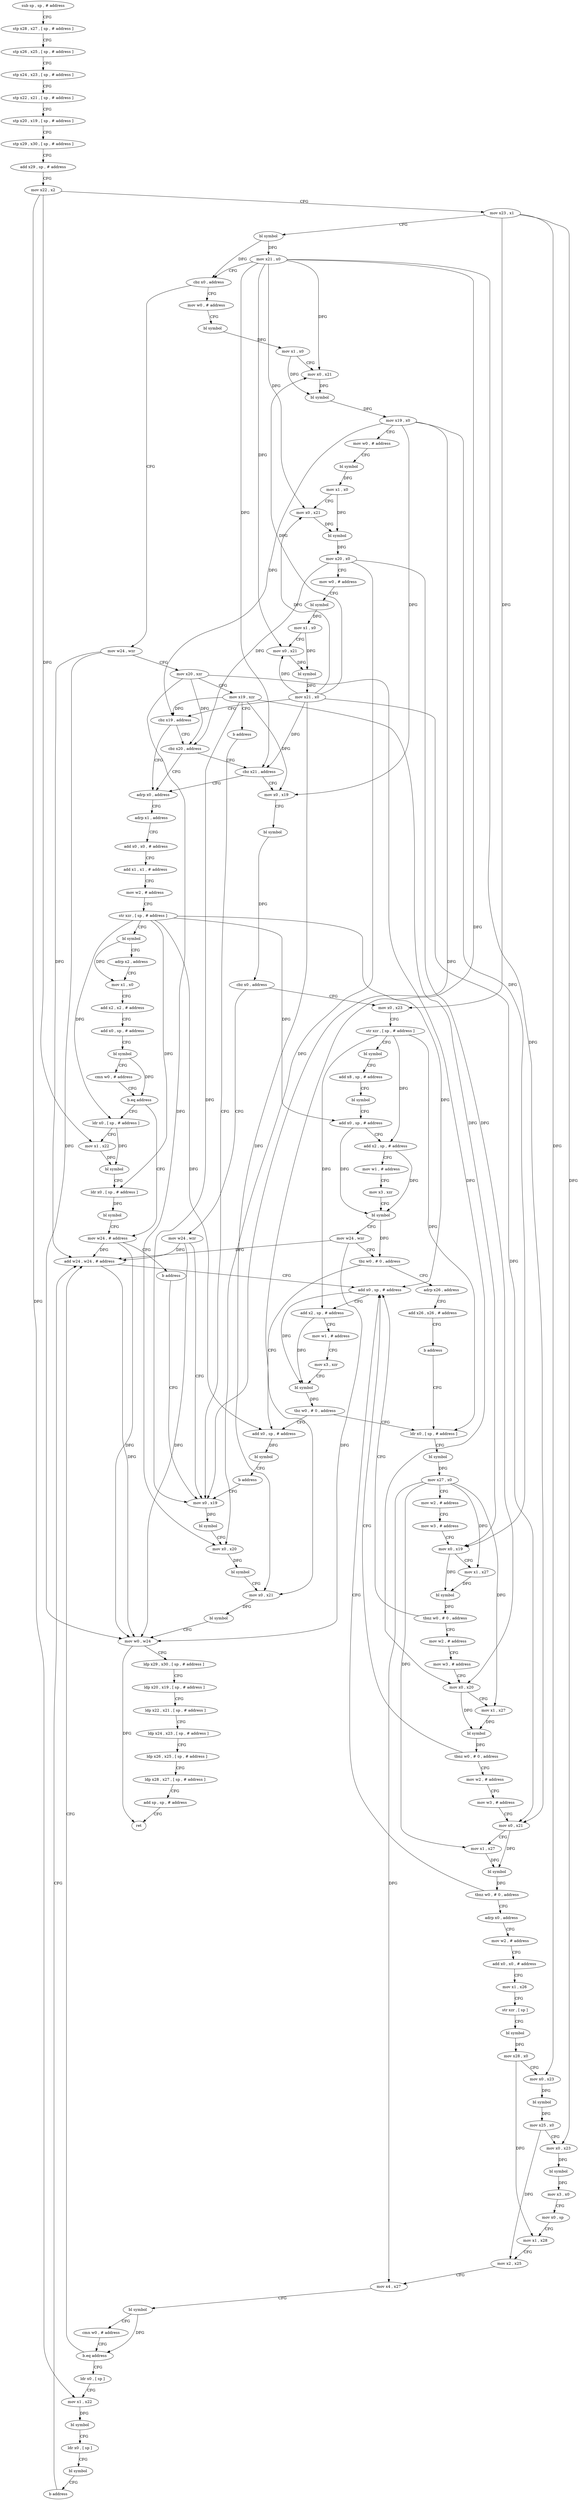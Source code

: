 digraph "func" {
"107476" [label = "sub sp , sp , # address" ]
"107480" [label = "stp x28 , x27 , [ sp , # address ]" ]
"107484" [label = "stp x26 , x25 , [ sp , # address ]" ]
"107488" [label = "stp x24 , x23 , [ sp , # address ]" ]
"107492" [label = "stp x22 , x21 , [ sp , # address ]" ]
"107496" [label = "stp x20 , x19 , [ sp , # address ]" ]
"107500" [label = "stp x29 , x30 , [ sp , # address ]" ]
"107504" [label = "add x29 , sp , # address" ]
"107508" [label = "mov x22 , x2" ]
"107512" [label = "mov x23 , x1" ]
"107516" [label = "bl symbol" ]
"107520" [label = "mov x21 , x0" ]
"107524" [label = "cbz x0 , address" ]
"107900" [label = "mov w24 , wzr" ]
"107528" [label = "mov w0 , # address" ]
"107904" [label = "mov x20 , xzr" ]
"107908" [label = "mov x19 , xzr" ]
"107912" [label = "b address" ]
"108016" [label = "mov x0 , x19" ]
"107532" [label = "bl symbol" ]
"107536" [label = "mov x1 , x0" ]
"107540" [label = "mov x0 , x21" ]
"107544" [label = "bl symbol" ]
"107548" [label = "mov x19 , x0" ]
"107552" [label = "mov w0 , # address" ]
"107556" [label = "bl symbol" ]
"107560" [label = "mov x1 , x0" ]
"107564" [label = "mov x0 , x21" ]
"107568" [label = "bl symbol" ]
"107572" [label = "mov x20 , x0" ]
"107576" [label = "mov w0 , # address" ]
"107580" [label = "bl symbol" ]
"107584" [label = "mov x1 , x0" ]
"107588" [label = "mov x0 , x21" ]
"107592" [label = "bl symbol" ]
"107596" [label = "mov x21 , x0" ]
"107600" [label = "cbz x19 , address" ]
"107916" [label = "adrp x0 , address" ]
"107604" [label = "cbz x20 , address" ]
"108020" [label = "bl symbol" ]
"108024" [label = "mov x0 , x20" ]
"108028" [label = "bl symbol" ]
"108032" [label = "mov x0 , x21" ]
"108036" [label = "bl symbol" ]
"108040" [label = "mov w0 , w24" ]
"108044" [label = "ldp x29 , x30 , [ sp , # address ]" ]
"108048" [label = "ldp x20 , x19 , [ sp , # address ]" ]
"108052" [label = "ldp x22 , x21 , [ sp , # address ]" ]
"108056" [label = "ldp x24 , x23 , [ sp , # address ]" ]
"108060" [label = "ldp x26 , x25 , [ sp , # address ]" ]
"108064" [label = "ldp x28 , x27 , [ sp , # address ]" ]
"108068" [label = "add sp , sp , # address" ]
"108072" [label = "ret" ]
"107920" [label = "adrp x1 , address" ]
"107924" [label = "add x0 , x0 , # address" ]
"107928" [label = "add x1 , x1 , # address" ]
"107932" [label = "mov w2 , # address" ]
"107936" [label = "str xzr , [ sp , # address ]" ]
"107940" [label = "bl symbol" ]
"107944" [label = "adrp x2 , address" ]
"107948" [label = "mov x1 , x0" ]
"107952" [label = "add x2 , x2 , # address" ]
"107956" [label = "add x0 , sp , # address" ]
"107960" [label = "bl symbol" ]
"107964" [label = "cmn w0 , # address" ]
"107968" [label = "b.eq address" ]
"107992" [label = "mov w24 , # address" ]
"107972" [label = "ldr x0 , [ sp , # address ]" ]
"107608" [label = "cbz x21 , address" ]
"107996" [label = "b address" ]
"107976" [label = "mov x1 , x22" ]
"107980" [label = "bl symbol" ]
"107984" [label = "ldr x0 , [ sp , # address ]" ]
"107988" [label = "bl symbol" ]
"107612" [label = "mov x0 , x19" ]
"107616" [label = "bl symbol" ]
"107620" [label = "cbz x0 , address" ]
"108012" [label = "mov w24 , wzr" ]
"107624" [label = "mov x0 , x23" ]
"107628" [label = "str xzr , [ sp , # address ]" ]
"107632" [label = "bl symbol" ]
"107636" [label = "add x8 , sp , # address" ]
"107640" [label = "bl symbol" ]
"107644" [label = "add x0 , sp , # address" ]
"107648" [label = "add x2 , sp , # address" ]
"107652" [label = "mov w1 , # address" ]
"107656" [label = "mov x3 , xzr" ]
"107660" [label = "bl symbol" ]
"107664" [label = "mov w24 , wzr" ]
"107668" [label = "tbz w0 , # 0 , address" ]
"108000" [label = "add x0 , sp , # address" ]
"107672" [label = "adrp x26 , address" ]
"108004" [label = "bl symbol" ]
"108008" [label = "b address" ]
"107676" [label = "add x26 , x26 , # address" ]
"107680" [label = "b address" ]
"107712" [label = "ldr x0 , [ sp , # address ]" ]
"107716" [label = "bl symbol" ]
"107720" [label = "mov x27 , x0" ]
"107724" [label = "mov w2 , # address" ]
"107728" [label = "mov w3 , # address" ]
"107732" [label = "mov x0 , x19" ]
"107736" [label = "mov x1 , x27" ]
"107740" [label = "bl symbol" ]
"107744" [label = "tbnz w0 , # 0 , address" ]
"107688" [label = "add x0 , sp , # address" ]
"107748" [label = "mov w2 , # address" ]
"107692" [label = "add x2 , sp , # address" ]
"107696" [label = "mov w1 , # address" ]
"107700" [label = "mov x3 , xzr" ]
"107704" [label = "bl symbol" ]
"107708" [label = "tbz w0 , # 0 , address" ]
"107752" [label = "mov w3 , # address" ]
"107756" [label = "mov x0 , x20" ]
"107760" [label = "mov x1 , x27" ]
"107764" [label = "bl symbol" ]
"107768" [label = "tbnz w0 , # 0 , address" ]
"107772" [label = "mov w2 , # address" ]
"107776" [label = "mov w3 , # address" ]
"107780" [label = "mov x0 , x21" ]
"107784" [label = "mov x1 , x27" ]
"107788" [label = "bl symbol" ]
"107792" [label = "tbnz w0 , # 0 , address" ]
"107796" [label = "adrp x0 , address" ]
"107800" [label = "mov w2 , # address" ]
"107804" [label = "add x0 , x0 , # address" ]
"107808" [label = "mov x1 , x26" ]
"107812" [label = "str xzr , [ sp ]" ]
"107816" [label = "bl symbol" ]
"107820" [label = "mov x28 , x0" ]
"107824" [label = "mov x0 , x23" ]
"107828" [label = "bl symbol" ]
"107832" [label = "mov x25 , x0" ]
"107836" [label = "mov x0 , x23" ]
"107840" [label = "bl symbol" ]
"107844" [label = "mov x3 , x0" ]
"107848" [label = "mov x0 , sp" ]
"107852" [label = "mov x1 , x28" ]
"107856" [label = "mov x2 , x25" ]
"107860" [label = "mov x4 , x27" ]
"107864" [label = "bl symbol" ]
"107868" [label = "cmn w0 , # address" ]
"107872" [label = "b.eq address" ]
"107684" [label = "add w24 , w24 , # address" ]
"107876" [label = "ldr x0 , [ sp ]" ]
"107880" [label = "mov x1 , x22" ]
"107884" [label = "bl symbol" ]
"107888" [label = "ldr x0 , [ sp ]" ]
"107892" [label = "bl symbol" ]
"107896" [label = "b address" ]
"107476" -> "107480" [ label = "CFG" ]
"107480" -> "107484" [ label = "CFG" ]
"107484" -> "107488" [ label = "CFG" ]
"107488" -> "107492" [ label = "CFG" ]
"107492" -> "107496" [ label = "CFG" ]
"107496" -> "107500" [ label = "CFG" ]
"107500" -> "107504" [ label = "CFG" ]
"107504" -> "107508" [ label = "CFG" ]
"107508" -> "107512" [ label = "CFG" ]
"107508" -> "107976" [ label = "DFG" ]
"107508" -> "107880" [ label = "DFG" ]
"107512" -> "107516" [ label = "CFG" ]
"107512" -> "107624" [ label = "DFG" ]
"107512" -> "107824" [ label = "DFG" ]
"107512" -> "107836" [ label = "DFG" ]
"107516" -> "107520" [ label = "DFG" ]
"107516" -> "107524" [ label = "DFG" ]
"107520" -> "107524" [ label = "CFG" ]
"107520" -> "107540" [ label = "DFG" ]
"107520" -> "107564" [ label = "DFG" ]
"107520" -> "107588" [ label = "DFG" ]
"107520" -> "108032" [ label = "DFG" ]
"107520" -> "107608" [ label = "DFG" ]
"107520" -> "107780" [ label = "DFG" ]
"107524" -> "107900" [ label = "CFG" ]
"107524" -> "107528" [ label = "CFG" ]
"107900" -> "107904" [ label = "CFG" ]
"107900" -> "108040" [ label = "DFG" ]
"107900" -> "107684" [ label = "DFG" ]
"107528" -> "107532" [ label = "CFG" ]
"107904" -> "107908" [ label = "CFG" ]
"107904" -> "108024" [ label = "DFG" ]
"107904" -> "107604" [ label = "DFG" ]
"107904" -> "107756" [ label = "DFG" ]
"107908" -> "107912" [ label = "CFG" ]
"107908" -> "107600" [ label = "DFG" ]
"107908" -> "108016" [ label = "DFG" ]
"107908" -> "107612" [ label = "DFG" ]
"107908" -> "107732" [ label = "DFG" ]
"107912" -> "108016" [ label = "CFG" ]
"108016" -> "108020" [ label = "DFG" ]
"107532" -> "107536" [ label = "DFG" ]
"107536" -> "107540" [ label = "CFG" ]
"107536" -> "107544" [ label = "DFG" ]
"107540" -> "107544" [ label = "DFG" ]
"107544" -> "107548" [ label = "DFG" ]
"107548" -> "107552" [ label = "CFG" ]
"107548" -> "107600" [ label = "DFG" ]
"107548" -> "108016" [ label = "DFG" ]
"107548" -> "107612" [ label = "DFG" ]
"107548" -> "107732" [ label = "DFG" ]
"107552" -> "107556" [ label = "CFG" ]
"107556" -> "107560" [ label = "DFG" ]
"107560" -> "107564" [ label = "CFG" ]
"107560" -> "107568" [ label = "DFG" ]
"107564" -> "107568" [ label = "DFG" ]
"107568" -> "107572" [ label = "DFG" ]
"107572" -> "107576" [ label = "CFG" ]
"107572" -> "108024" [ label = "DFG" ]
"107572" -> "107604" [ label = "DFG" ]
"107572" -> "107756" [ label = "DFG" ]
"107576" -> "107580" [ label = "CFG" ]
"107580" -> "107584" [ label = "DFG" ]
"107584" -> "107588" [ label = "CFG" ]
"107584" -> "107592" [ label = "DFG" ]
"107588" -> "107592" [ label = "DFG" ]
"107592" -> "107596" [ label = "DFG" ]
"107596" -> "107600" [ label = "CFG" ]
"107596" -> "107540" [ label = "DFG" ]
"107596" -> "107564" [ label = "DFG" ]
"107596" -> "107588" [ label = "DFG" ]
"107596" -> "108032" [ label = "DFG" ]
"107596" -> "107608" [ label = "DFG" ]
"107596" -> "107780" [ label = "DFG" ]
"107600" -> "107916" [ label = "CFG" ]
"107600" -> "107604" [ label = "CFG" ]
"107916" -> "107920" [ label = "CFG" ]
"107604" -> "107916" [ label = "CFG" ]
"107604" -> "107608" [ label = "CFG" ]
"108020" -> "108024" [ label = "CFG" ]
"108024" -> "108028" [ label = "DFG" ]
"108028" -> "108032" [ label = "CFG" ]
"108032" -> "108036" [ label = "DFG" ]
"108036" -> "108040" [ label = "CFG" ]
"108040" -> "108044" [ label = "CFG" ]
"108040" -> "108072" [ label = "DFG" ]
"108044" -> "108048" [ label = "CFG" ]
"108048" -> "108052" [ label = "CFG" ]
"108052" -> "108056" [ label = "CFG" ]
"108056" -> "108060" [ label = "CFG" ]
"108060" -> "108064" [ label = "CFG" ]
"108064" -> "108068" [ label = "CFG" ]
"108068" -> "108072" [ label = "CFG" ]
"107920" -> "107924" [ label = "CFG" ]
"107924" -> "107928" [ label = "CFG" ]
"107928" -> "107932" [ label = "CFG" ]
"107932" -> "107936" [ label = "CFG" ]
"107936" -> "107940" [ label = "CFG" ]
"107936" -> "107972" [ label = "DFG" ]
"107936" -> "107984" [ label = "DFG" ]
"107936" -> "107644" [ label = "DFG" ]
"107936" -> "108000" [ label = "DFG" ]
"107936" -> "107688" [ label = "DFG" ]
"107940" -> "107944" [ label = "CFG" ]
"107940" -> "107948" [ label = "DFG" ]
"107944" -> "107948" [ label = "CFG" ]
"107948" -> "107952" [ label = "CFG" ]
"107952" -> "107956" [ label = "CFG" ]
"107956" -> "107960" [ label = "CFG" ]
"107960" -> "107964" [ label = "CFG" ]
"107960" -> "107968" [ label = "DFG" ]
"107964" -> "107968" [ label = "CFG" ]
"107968" -> "107992" [ label = "CFG" ]
"107968" -> "107972" [ label = "CFG" ]
"107992" -> "107996" [ label = "CFG" ]
"107992" -> "108040" [ label = "DFG" ]
"107992" -> "107684" [ label = "DFG" ]
"107972" -> "107976" [ label = "CFG" ]
"107972" -> "107980" [ label = "DFG" ]
"107608" -> "107916" [ label = "CFG" ]
"107608" -> "107612" [ label = "CFG" ]
"107996" -> "108016" [ label = "CFG" ]
"107976" -> "107980" [ label = "DFG" ]
"107980" -> "107984" [ label = "CFG" ]
"107984" -> "107988" [ label = "DFG" ]
"107988" -> "107992" [ label = "CFG" ]
"107612" -> "107616" [ label = "CFG" ]
"107616" -> "107620" [ label = "DFG" ]
"107620" -> "108012" [ label = "CFG" ]
"107620" -> "107624" [ label = "CFG" ]
"108012" -> "108016" [ label = "CFG" ]
"108012" -> "108040" [ label = "DFG" ]
"108012" -> "107684" [ label = "DFG" ]
"107624" -> "107628" [ label = "CFG" ]
"107628" -> "107632" [ label = "CFG" ]
"107628" -> "107712" [ label = "DFG" ]
"107628" -> "107648" [ label = "DFG" ]
"107628" -> "107692" [ label = "DFG" ]
"107632" -> "107636" [ label = "CFG" ]
"107636" -> "107640" [ label = "CFG" ]
"107640" -> "107644" [ label = "CFG" ]
"107644" -> "107648" [ label = "CFG" ]
"107644" -> "107660" [ label = "DFG" ]
"107648" -> "107652" [ label = "CFG" ]
"107648" -> "107660" [ label = "DFG" ]
"107652" -> "107656" [ label = "CFG" ]
"107656" -> "107660" [ label = "CFG" ]
"107660" -> "107664" [ label = "CFG" ]
"107660" -> "107668" [ label = "DFG" ]
"107664" -> "107668" [ label = "CFG" ]
"107664" -> "108040" [ label = "DFG" ]
"107664" -> "107684" [ label = "DFG" ]
"107668" -> "108000" [ label = "CFG" ]
"107668" -> "107672" [ label = "CFG" ]
"108000" -> "108004" [ label = "DFG" ]
"107672" -> "107676" [ label = "CFG" ]
"108004" -> "108008" [ label = "CFG" ]
"108008" -> "108016" [ label = "CFG" ]
"107676" -> "107680" [ label = "CFG" ]
"107680" -> "107712" [ label = "CFG" ]
"107712" -> "107716" [ label = "CFG" ]
"107716" -> "107720" [ label = "DFG" ]
"107720" -> "107724" [ label = "CFG" ]
"107720" -> "107736" [ label = "DFG" ]
"107720" -> "107760" [ label = "DFG" ]
"107720" -> "107784" [ label = "DFG" ]
"107720" -> "107860" [ label = "DFG" ]
"107724" -> "107728" [ label = "CFG" ]
"107728" -> "107732" [ label = "CFG" ]
"107732" -> "107736" [ label = "CFG" ]
"107732" -> "107740" [ label = "DFG" ]
"107736" -> "107740" [ label = "DFG" ]
"107740" -> "107744" [ label = "DFG" ]
"107744" -> "107688" [ label = "CFG" ]
"107744" -> "107748" [ label = "CFG" ]
"107688" -> "107692" [ label = "CFG" ]
"107688" -> "107704" [ label = "DFG" ]
"107748" -> "107752" [ label = "CFG" ]
"107692" -> "107696" [ label = "CFG" ]
"107692" -> "107704" [ label = "DFG" ]
"107696" -> "107700" [ label = "CFG" ]
"107700" -> "107704" [ label = "CFG" ]
"107704" -> "107708" [ label = "DFG" ]
"107708" -> "108000" [ label = "CFG" ]
"107708" -> "107712" [ label = "CFG" ]
"107752" -> "107756" [ label = "CFG" ]
"107756" -> "107760" [ label = "CFG" ]
"107756" -> "107764" [ label = "DFG" ]
"107760" -> "107764" [ label = "DFG" ]
"107764" -> "107768" [ label = "DFG" ]
"107768" -> "107688" [ label = "CFG" ]
"107768" -> "107772" [ label = "CFG" ]
"107772" -> "107776" [ label = "CFG" ]
"107776" -> "107780" [ label = "CFG" ]
"107780" -> "107784" [ label = "CFG" ]
"107780" -> "107788" [ label = "DFG" ]
"107784" -> "107788" [ label = "DFG" ]
"107788" -> "107792" [ label = "DFG" ]
"107792" -> "107688" [ label = "CFG" ]
"107792" -> "107796" [ label = "CFG" ]
"107796" -> "107800" [ label = "CFG" ]
"107800" -> "107804" [ label = "CFG" ]
"107804" -> "107808" [ label = "CFG" ]
"107808" -> "107812" [ label = "CFG" ]
"107812" -> "107816" [ label = "CFG" ]
"107816" -> "107820" [ label = "DFG" ]
"107820" -> "107824" [ label = "CFG" ]
"107820" -> "107852" [ label = "DFG" ]
"107824" -> "107828" [ label = "DFG" ]
"107828" -> "107832" [ label = "DFG" ]
"107832" -> "107836" [ label = "CFG" ]
"107832" -> "107856" [ label = "DFG" ]
"107836" -> "107840" [ label = "DFG" ]
"107840" -> "107844" [ label = "DFG" ]
"107844" -> "107848" [ label = "CFG" ]
"107848" -> "107852" [ label = "CFG" ]
"107852" -> "107856" [ label = "CFG" ]
"107856" -> "107860" [ label = "CFG" ]
"107860" -> "107864" [ label = "CFG" ]
"107864" -> "107868" [ label = "CFG" ]
"107864" -> "107872" [ label = "DFG" ]
"107868" -> "107872" [ label = "CFG" ]
"107872" -> "107684" [ label = "CFG" ]
"107872" -> "107876" [ label = "CFG" ]
"107684" -> "107688" [ label = "CFG" ]
"107684" -> "108040" [ label = "DFG" ]
"107876" -> "107880" [ label = "CFG" ]
"107880" -> "107884" [ label = "DFG" ]
"107884" -> "107888" [ label = "CFG" ]
"107888" -> "107892" [ label = "CFG" ]
"107892" -> "107896" [ label = "CFG" ]
"107896" -> "107684" [ label = "CFG" ]
}
